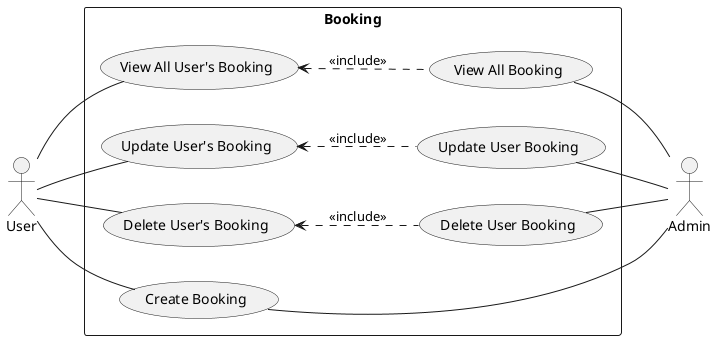 @startuml Booking use case diagram
left to right direction

actor "User" as User

rectangle Booking {
  usecase "Create Booking" as cb
  usecase "View All User's Booking" as vieww
  usecase "Update User's Booking" as upp
  usecase "Delete User's Booking" as dee

  usecase "View All Booking" as view
  usecase "Update User Booking" as up
  usecase "Delete User Booking" as de
}

User -- cb
User -- vieww
User -- upp
User -- dee

actor "Admin" as admin
cb -- admin
view -- admin
up -- admin
de -- admin

vieww <-[dashed]- view : <<include>>
upp <-[dashed]- up : <<include>>
dee <-[dashed]- de : <<include>> 

@enduml

